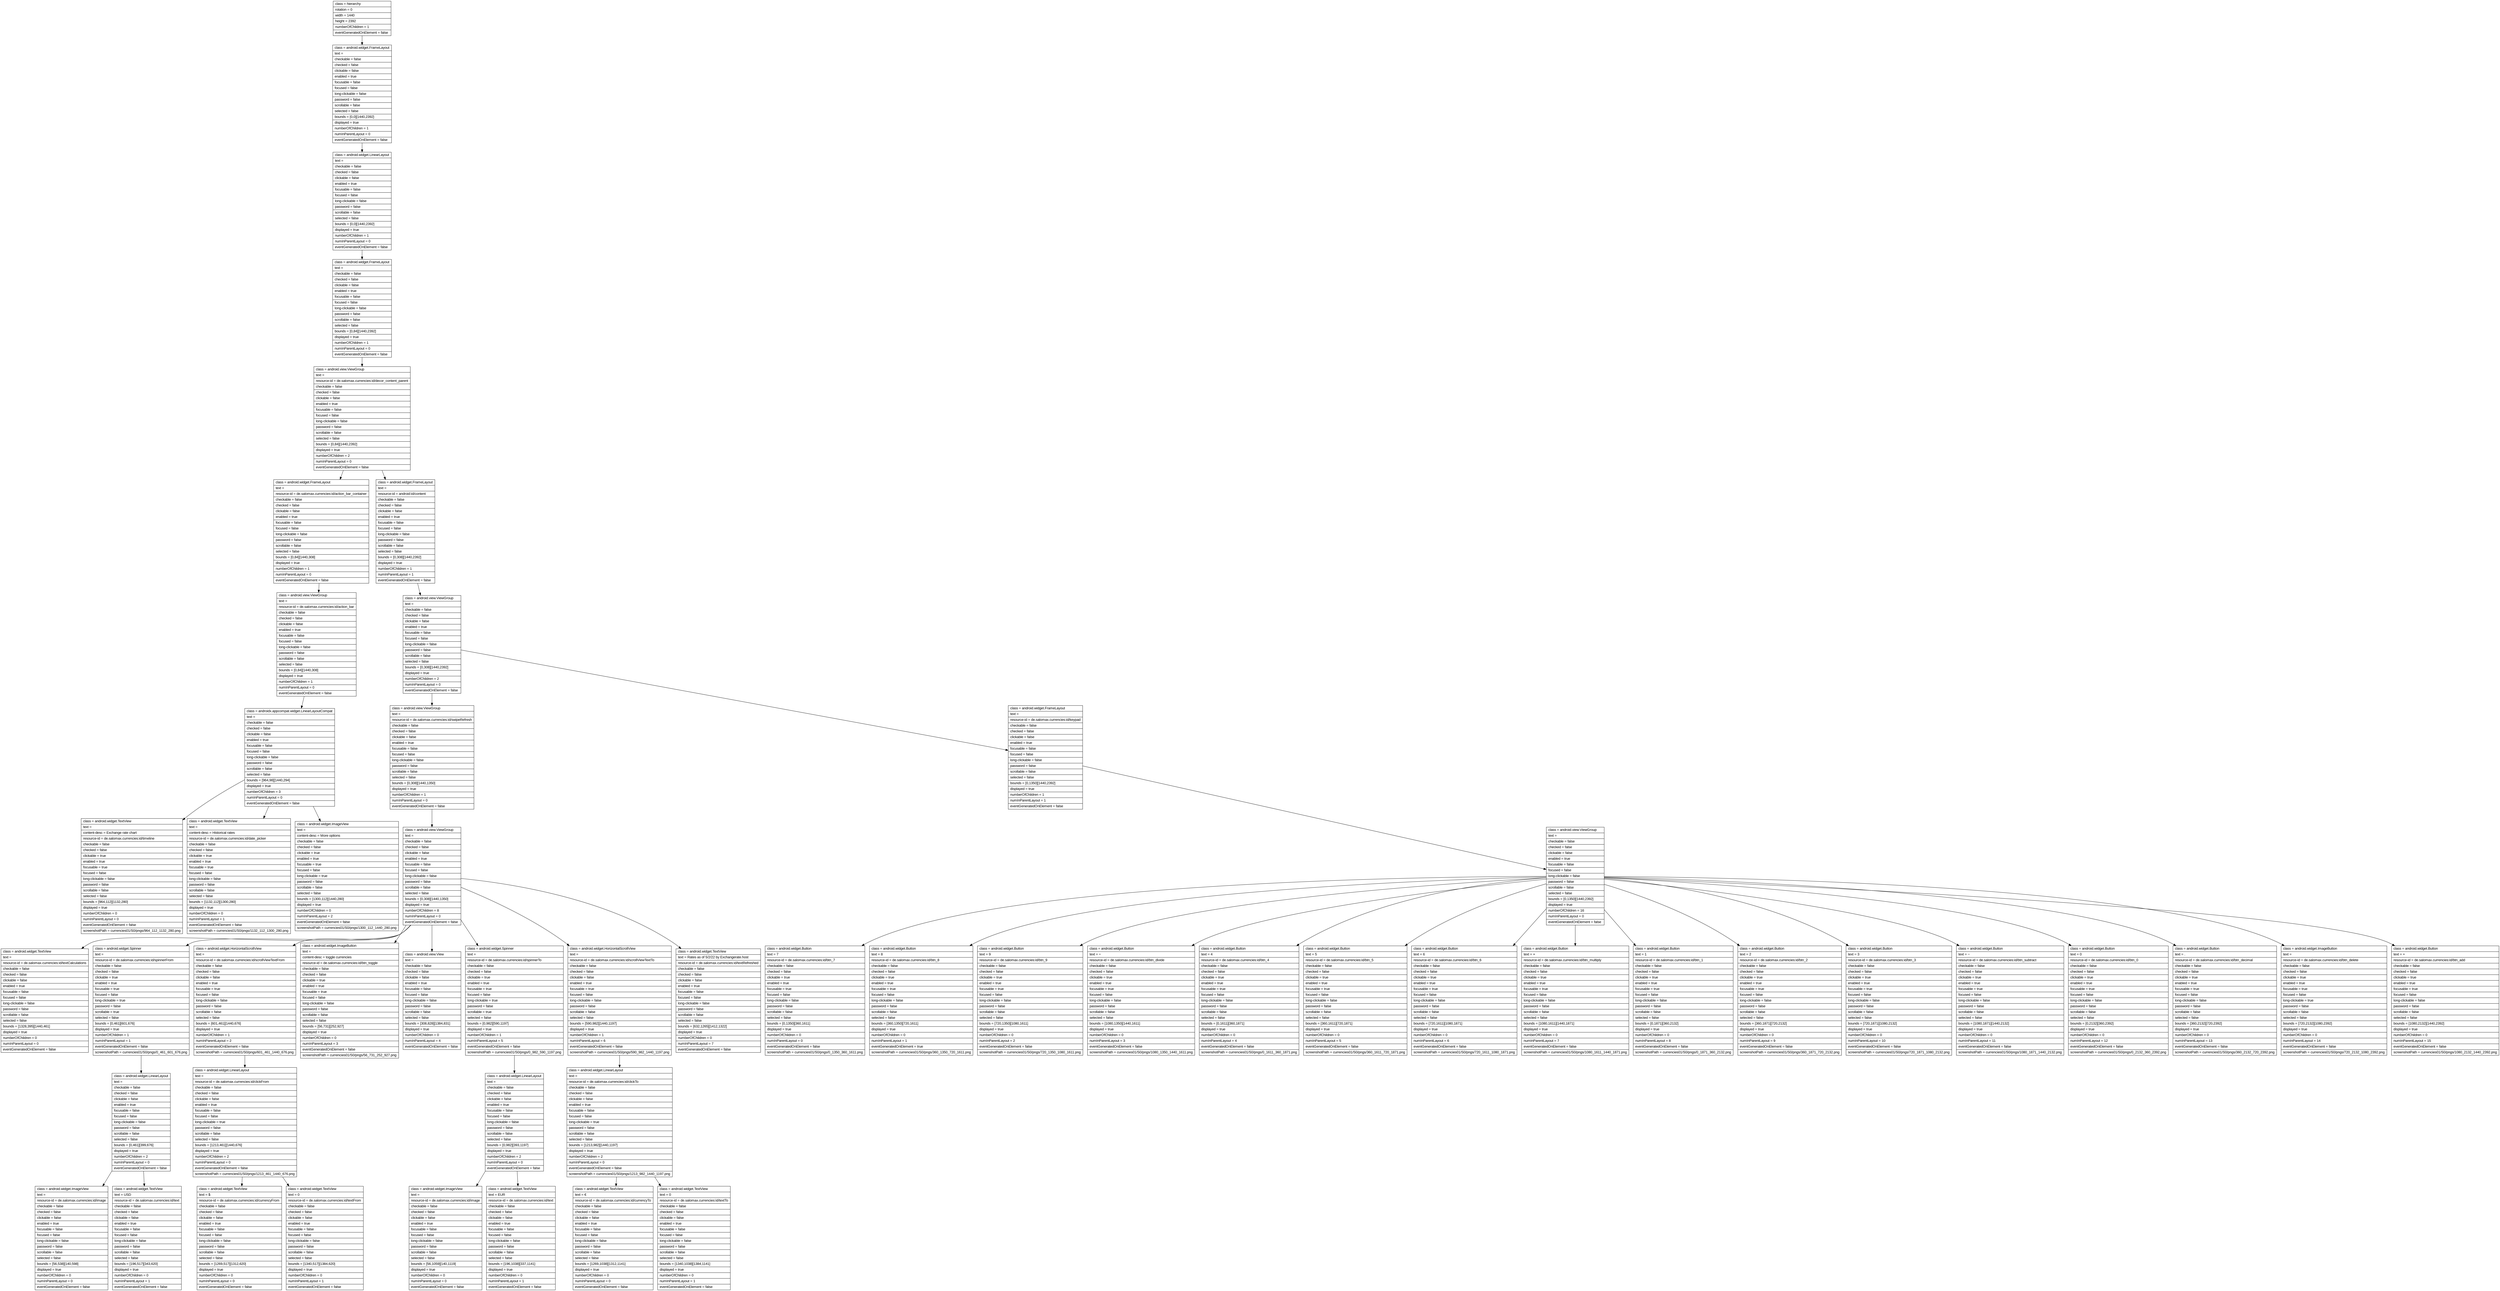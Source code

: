 digraph Layout {

	node [shape=record fontname=Arial];

	0	[label="{class = hierarchy\l|rotation = 0\l|width = 1440\l|height = 2392\l|numberOfChildren = 1\l|eventGeneratedOnElement = false \l}"]
	1	[label="{class = android.widget.FrameLayout\l|text = \l|checkable = false\l|checked = false\l|clickable = false\l|enabled = true\l|focusable = false\l|focused = false\l|long-clickable = false\l|password = false\l|scrollable = false\l|selected = false\l|bounds = [0,0][1440,2392]\l|displayed = true\l|numberOfChildren = 1\l|numInParentLayout = 0\l|eventGeneratedOnElement = false \l}"]
	2	[label="{class = android.widget.LinearLayout\l|text = \l|checkable = false\l|checked = false\l|clickable = false\l|enabled = true\l|focusable = false\l|focused = false\l|long-clickable = false\l|password = false\l|scrollable = false\l|selected = false\l|bounds = [0,0][1440,2392]\l|displayed = true\l|numberOfChildren = 1\l|numInParentLayout = 0\l|eventGeneratedOnElement = false \l}"]
	3	[label="{class = android.widget.FrameLayout\l|text = \l|checkable = false\l|checked = false\l|clickable = false\l|enabled = true\l|focusable = false\l|focused = false\l|long-clickable = false\l|password = false\l|scrollable = false\l|selected = false\l|bounds = [0,84][1440,2392]\l|displayed = true\l|numberOfChildren = 1\l|numInParentLayout = 0\l|eventGeneratedOnElement = false \l}"]
	4	[label="{class = android.view.ViewGroup\l|text = \l|resource-id = de.salomax.currencies:id/decor_content_parent\l|checkable = false\l|checked = false\l|clickable = false\l|enabled = true\l|focusable = false\l|focused = false\l|long-clickable = false\l|password = false\l|scrollable = false\l|selected = false\l|bounds = [0,84][1440,2392]\l|displayed = true\l|numberOfChildren = 2\l|numInParentLayout = 0\l|eventGeneratedOnElement = false \l}"]
	5	[label="{class = android.widget.FrameLayout\l|text = \l|resource-id = de.salomax.currencies:id/action_bar_container\l|checkable = false\l|checked = false\l|clickable = false\l|enabled = true\l|focusable = false\l|focused = false\l|long-clickable = false\l|password = false\l|scrollable = false\l|selected = false\l|bounds = [0,84][1440,308]\l|displayed = true\l|numberOfChildren = 1\l|numInParentLayout = 0\l|eventGeneratedOnElement = false \l}"]
	6	[label="{class = android.widget.FrameLayout\l|text = \l|resource-id = android:id/content\l|checkable = false\l|checked = false\l|clickable = false\l|enabled = true\l|focusable = false\l|focused = false\l|long-clickable = false\l|password = false\l|scrollable = false\l|selected = false\l|bounds = [0,308][1440,2392]\l|displayed = true\l|numberOfChildren = 1\l|numInParentLayout = 1\l|eventGeneratedOnElement = false \l}"]
	7	[label="{class = android.view.ViewGroup\l|text = \l|resource-id = de.salomax.currencies:id/action_bar\l|checkable = false\l|checked = false\l|clickable = false\l|enabled = true\l|focusable = false\l|focused = false\l|long-clickable = false\l|password = false\l|scrollable = false\l|selected = false\l|bounds = [0,84][1440,308]\l|displayed = true\l|numberOfChildren = 1\l|numInParentLayout = 0\l|eventGeneratedOnElement = false \l}"]
	8	[label="{class = android.view.ViewGroup\l|text = \l|checkable = false\l|checked = false\l|clickable = false\l|enabled = true\l|focusable = false\l|focused = false\l|long-clickable = false\l|password = false\l|scrollable = false\l|selected = false\l|bounds = [0,308][1440,2392]\l|displayed = true\l|numberOfChildren = 2\l|numInParentLayout = 0\l|eventGeneratedOnElement = false \l}"]
	9	[label="{class = androidx.appcompat.widget.LinearLayoutCompat\l|text = \l|checkable = false\l|checked = false\l|clickable = false\l|enabled = true\l|focusable = false\l|focused = false\l|long-clickable = false\l|password = false\l|scrollable = false\l|selected = false\l|bounds = [964,98][1440,294]\l|displayed = true\l|numberOfChildren = 3\l|numInParentLayout = 0\l|eventGeneratedOnElement = false \l}"]
	10	[label="{class = android.view.ViewGroup\l|text = \l|resource-id = de.salomax.currencies:id/swipeRefresh\l|checkable = false\l|checked = false\l|clickable = false\l|enabled = true\l|focusable = false\l|focused = false\l|long-clickable = false\l|password = false\l|scrollable = false\l|selected = false\l|bounds = [0,308][1440,1350]\l|displayed = true\l|numberOfChildren = 1\l|numInParentLayout = 0\l|eventGeneratedOnElement = false \l}"]
	11	[label="{class = android.widget.FrameLayout\l|text = \l|resource-id = de.salomax.currencies:id/keypad\l|checkable = false\l|checked = false\l|clickable = false\l|enabled = true\l|focusable = false\l|focused = false\l|long-clickable = false\l|password = false\l|scrollable = false\l|selected = false\l|bounds = [0,1350][1440,2392]\l|displayed = true\l|numberOfChildren = 1\l|numInParentLayout = 1\l|eventGeneratedOnElement = false \l}"]
	12	[label="{class = android.widget.TextView\l|text = \l|content-desc = Exchange rate chart\l|resource-id = de.salomax.currencies:id/timeline\l|checkable = false\l|checked = false\l|clickable = true\l|enabled = true\l|focusable = true\l|focused = false\l|long-clickable = false\l|password = false\l|scrollable = false\l|selected = false\l|bounds = [964,112][1132,280]\l|displayed = true\l|numberOfChildren = 0\l|numInParentLayout = 0\l|eventGeneratedOnElement = false \l|screenshotPath = currencies01/S0/pngs/964_112_1132_280.png\l}"]
	13	[label="{class = android.widget.TextView\l|text = \l|content-desc = Historical rates\l|resource-id = de.salomax.currencies:id/date_picker\l|checkable = false\l|checked = false\l|clickable = true\l|enabled = true\l|focusable = true\l|focused = false\l|long-clickable = false\l|password = false\l|scrollable = false\l|selected = false\l|bounds = [1132,112][1300,280]\l|displayed = true\l|numberOfChildren = 0\l|numInParentLayout = 1\l|eventGeneratedOnElement = false \l|screenshotPath = currencies01/S0/pngs/1132_112_1300_280.png\l}"]
	14	[label="{class = android.widget.ImageView\l|text = \l|content-desc = More options\l|checkable = false\l|checked = false\l|clickable = true\l|enabled = true\l|focusable = true\l|focused = false\l|long-clickable = true\l|password = false\l|scrollable = false\l|selected = false\l|bounds = [1300,112][1440,280]\l|displayed = true\l|numberOfChildren = 0\l|numInParentLayout = 2\l|eventGeneratedOnElement = false \l|screenshotPath = currencies01/S0/pngs/1300_112_1440_280.png\l}"]
	15	[label="{class = android.view.ViewGroup\l|text = \l|checkable = false\l|checked = false\l|clickable = false\l|enabled = true\l|focusable = false\l|focused = false\l|long-clickable = false\l|password = false\l|scrollable = false\l|selected = false\l|bounds = [0,308][1440,1350]\l|displayed = true\l|numberOfChildren = 8\l|numInParentLayout = 0\l|eventGeneratedOnElement = false \l}"]
	16	[label="{class = android.view.ViewGroup\l|text = \l|checkable = false\l|checked = false\l|clickable = false\l|enabled = true\l|focusable = false\l|focused = false\l|long-clickable = false\l|password = false\l|scrollable = false\l|selected = false\l|bounds = [0,1350][1440,2392]\l|displayed = true\l|numberOfChildren = 16\l|numInParentLayout = 0\l|eventGeneratedOnElement = false \l}"]
	17	[label="{class = android.widget.TextView\l|text = \l|resource-id = de.salomax.currencies:id/textCalculations\l|checkable = false\l|checked = false\l|clickable = false\l|enabled = true\l|focusable = false\l|focused = false\l|long-clickable = false\l|password = false\l|scrollable = false\l|selected = false\l|bounds = [1328,395][1440,461]\l|displayed = true\l|numberOfChildren = 0\l|numInParentLayout = 0\l|eventGeneratedOnElement = false \l}"]
	18	[label="{class = android.widget.Spinner\l|text = \l|resource-id = de.salomax.currencies:id/spinnerFrom\l|checkable = false\l|checked = false\l|clickable = true\l|enabled = true\l|focusable = true\l|focused = false\l|long-clickable = true\l|password = false\l|scrollable = true\l|selected = false\l|bounds = [0,461][601,676]\l|displayed = true\l|numberOfChildren = 1\l|numInParentLayout = 1\l|eventGeneratedOnElement = false \l|screenshotPath = currencies01/S0/pngs/0_461_601_676.png\l}"]
	19	[label="{class = android.widget.HorizontalScrollView\l|text = \l|resource-id = de.salomax.currencies:id/scrollViewTextFrom\l|checkable = false\l|checked = false\l|clickable = false\l|enabled = true\l|focusable = true\l|focused = false\l|long-clickable = false\l|password = false\l|scrollable = false\l|selected = false\l|bounds = [601,461][1440,676]\l|displayed = true\l|numberOfChildren = 1\l|numInParentLayout = 2\l|eventGeneratedOnElement = false \l|screenshotPath = currencies01/S0/pngs/601_461_1440_676.png\l}"]
	20	[label="{class = android.widget.ImageButton\l|text = \l|content-desc = toggle currencies\l|resource-id = de.salomax.currencies:id/btn_toggle\l|checkable = false\l|checked = false\l|clickable = true\l|enabled = true\l|focusable = true\l|focused = false\l|long-clickable = false\l|password = false\l|scrollable = false\l|selected = false\l|bounds = [56,731][252,927]\l|displayed = true\l|numberOfChildren = 0\l|numInParentLayout = 3\l|eventGeneratedOnElement = false \l|screenshotPath = currencies01/S0/pngs/56_731_252_927.png\l}"]
	21	[label="{class = android.view.View\l|text = \l|checkable = false\l|checked = false\l|clickable = false\l|enabled = true\l|focusable = false\l|focused = false\l|long-clickable = false\l|password = false\l|scrollable = false\l|selected = false\l|bounds = [308,828][1384,831]\l|displayed = true\l|numberOfChildren = 0\l|numInParentLayout = 4\l|eventGeneratedOnElement = false \l}"]
	22	[label="{class = android.widget.Spinner\l|text = \l|resource-id = de.salomax.currencies:id/spinnerTo\l|checkable = false\l|checked = false\l|clickable = true\l|enabled = true\l|focusable = true\l|focused = false\l|long-clickable = true\l|password = false\l|scrollable = true\l|selected = false\l|bounds = [0,982][590,1197]\l|displayed = true\l|numberOfChildren = 1\l|numInParentLayout = 5\l|eventGeneratedOnElement = false \l|screenshotPath = currencies01/S0/pngs/0_982_590_1197.png\l}"]
	23	[label="{class = android.widget.HorizontalScrollView\l|text = \l|resource-id = de.salomax.currencies:id/scrollViewTextTo\l|checkable = false\l|checked = false\l|clickable = false\l|enabled = true\l|focusable = true\l|focused = false\l|long-clickable = false\l|password = false\l|scrollable = false\l|selected = false\l|bounds = [590,982][1440,1197]\l|displayed = true\l|numberOfChildren = 1\l|numInParentLayout = 6\l|eventGeneratedOnElement = false \l|screenshotPath = currencies01/S0/pngs/590_982_1440_1197.png\l}"]
	24	[label="{class = android.widget.TextView\l|text = Rates as of 5/2/22 by Exchangerate.host\l|resource-id = de.salomax.currencies:id/textRefreshed\l|checkable = false\l|checked = false\l|clickable = false\l|enabled = true\l|focusable = false\l|focused = false\l|long-clickable = false\l|password = false\l|scrollable = false\l|selected = false\l|bounds = [632,1265][1412,1322]\l|displayed = true\l|numberOfChildren = 0\l|numInParentLayout = 7\l|eventGeneratedOnElement = false \l}"]
	25	[label="{class = android.widget.Button\l|text = 7\l|resource-id = de.salomax.currencies:id/btn_7\l|checkable = false\l|checked = false\l|clickable = true\l|enabled = true\l|focusable = true\l|focused = false\l|long-clickable = false\l|password = false\l|scrollable = false\l|selected = false\l|bounds = [0,1350][360,1611]\l|displayed = true\l|numberOfChildren = 0\l|numInParentLayout = 0\l|eventGeneratedOnElement = false \l|screenshotPath = currencies01/S0/pngs/0_1350_360_1611.png\l}"]
	26	[label="{class = android.widget.Button\l|text = 8\l|resource-id = de.salomax.currencies:id/btn_8\l|checkable = false\l|checked = false\l|clickable = true\l|enabled = true\l|focusable = true\l|focused = false\l|long-clickable = false\l|password = false\l|scrollable = false\l|selected = false\l|bounds = [360,1350][720,1611]\l|displayed = true\l|numberOfChildren = 0\l|numInParentLayout = 1\l|eventGeneratedOnElement = true \l|screenshotPath = currencies01/S0/pngs/360_1350_720_1611.png\l}"]
	27	[label="{class = android.widget.Button\l|text = 9\l|resource-id = de.salomax.currencies:id/btn_9\l|checkable = false\l|checked = false\l|clickable = true\l|enabled = true\l|focusable = true\l|focused = false\l|long-clickable = false\l|password = false\l|scrollable = false\l|selected = false\l|bounds = [720,1350][1080,1611]\l|displayed = true\l|numberOfChildren = 0\l|numInParentLayout = 2\l|eventGeneratedOnElement = false \l|screenshotPath = currencies01/S0/pngs/720_1350_1080_1611.png\l}"]
	28	[label="{class = android.widget.Button\l|text = ÷\l|resource-id = de.salomax.currencies:id/btn_divide\l|checkable = false\l|checked = false\l|clickable = true\l|enabled = true\l|focusable = true\l|focused = false\l|long-clickable = false\l|password = false\l|scrollable = false\l|selected = false\l|bounds = [1080,1350][1440,1611]\l|displayed = true\l|numberOfChildren = 0\l|numInParentLayout = 3\l|eventGeneratedOnElement = false \l|screenshotPath = currencies01/S0/pngs/1080_1350_1440_1611.png\l}"]
	29	[label="{class = android.widget.Button\l|text = 4\l|resource-id = de.salomax.currencies:id/btn_4\l|checkable = false\l|checked = false\l|clickable = true\l|enabled = true\l|focusable = true\l|focused = false\l|long-clickable = false\l|password = false\l|scrollable = false\l|selected = false\l|bounds = [0,1611][360,1871]\l|displayed = true\l|numberOfChildren = 0\l|numInParentLayout = 4\l|eventGeneratedOnElement = false \l|screenshotPath = currencies01/S0/pngs/0_1611_360_1871.png\l}"]
	30	[label="{class = android.widget.Button\l|text = 5\l|resource-id = de.salomax.currencies:id/btn_5\l|checkable = false\l|checked = false\l|clickable = true\l|enabled = true\l|focusable = true\l|focused = false\l|long-clickable = false\l|password = false\l|scrollable = false\l|selected = false\l|bounds = [360,1611][720,1871]\l|displayed = true\l|numberOfChildren = 0\l|numInParentLayout = 5\l|eventGeneratedOnElement = false \l|screenshotPath = currencies01/S0/pngs/360_1611_720_1871.png\l}"]
	31	[label="{class = android.widget.Button\l|text = 6\l|resource-id = de.salomax.currencies:id/btn_6\l|checkable = false\l|checked = false\l|clickable = true\l|enabled = true\l|focusable = true\l|focused = false\l|long-clickable = false\l|password = false\l|scrollable = false\l|selected = false\l|bounds = [720,1611][1080,1871]\l|displayed = true\l|numberOfChildren = 0\l|numInParentLayout = 6\l|eventGeneratedOnElement = false \l|screenshotPath = currencies01/S0/pngs/720_1611_1080_1871.png\l}"]
	32	[label="{class = android.widget.Button\l|text = ×\l|resource-id = de.salomax.currencies:id/btn_multiply\l|checkable = false\l|checked = false\l|clickable = true\l|enabled = true\l|focusable = true\l|focused = false\l|long-clickable = false\l|password = false\l|scrollable = false\l|selected = false\l|bounds = [1080,1611][1440,1871]\l|displayed = true\l|numberOfChildren = 0\l|numInParentLayout = 7\l|eventGeneratedOnElement = false \l|screenshotPath = currencies01/S0/pngs/1080_1611_1440_1871.png\l}"]
	33	[label="{class = android.widget.Button\l|text = 1\l|resource-id = de.salomax.currencies:id/btn_1\l|checkable = false\l|checked = false\l|clickable = true\l|enabled = true\l|focusable = true\l|focused = false\l|long-clickable = false\l|password = false\l|scrollable = false\l|selected = false\l|bounds = [0,1871][360,2132]\l|displayed = true\l|numberOfChildren = 0\l|numInParentLayout = 8\l|eventGeneratedOnElement = false \l|screenshotPath = currencies01/S0/pngs/0_1871_360_2132.png\l}"]
	34	[label="{class = android.widget.Button\l|text = 2\l|resource-id = de.salomax.currencies:id/btn_2\l|checkable = false\l|checked = false\l|clickable = true\l|enabled = true\l|focusable = true\l|focused = false\l|long-clickable = false\l|password = false\l|scrollable = false\l|selected = false\l|bounds = [360,1871][720,2132]\l|displayed = true\l|numberOfChildren = 0\l|numInParentLayout = 9\l|eventGeneratedOnElement = false \l|screenshotPath = currencies01/S0/pngs/360_1871_720_2132.png\l}"]
	35	[label="{class = android.widget.Button\l|text = 3\l|resource-id = de.salomax.currencies:id/btn_3\l|checkable = false\l|checked = false\l|clickable = true\l|enabled = true\l|focusable = true\l|focused = false\l|long-clickable = false\l|password = false\l|scrollable = false\l|selected = false\l|bounds = [720,1871][1080,2132]\l|displayed = true\l|numberOfChildren = 0\l|numInParentLayout = 10\l|eventGeneratedOnElement = false \l|screenshotPath = currencies01/S0/pngs/720_1871_1080_2132.png\l}"]
	36	[label="{class = android.widget.Button\l|text = −\l|resource-id = de.salomax.currencies:id/btn_subtract\l|checkable = false\l|checked = false\l|clickable = true\l|enabled = true\l|focusable = true\l|focused = false\l|long-clickable = false\l|password = false\l|scrollable = false\l|selected = false\l|bounds = [1080,1871][1440,2132]\l|displayed = true\l|numberOfChildren = 0\l|numInParentLayout = 11\l|eventGeneratedOnElement = false \l|screenshotPath = currencies01/S0/pngs/1080_1871_1440_2132.png\l}"]
	37	[label="{class = android.widget.Button\l|text = 0\l|resource-id = de.salomax.currencies:id/btn_0\l|checkable = false\l|checked = false\l|clickable = true\l|enabled = true\l|focusable = true\l|focused = false\l|long-clickable = false\l|password = false\l|scrollable = false\l|selected = false\l|bounds = [0,2132][360,2392]\l|displayed = true\l|numberOfChildren = 0\l|numInParentLayout = 12\l|eventGeneratedOnElement = false \l|screenshotPath = currencies01/S0/pngs/0_2132_360_2392.png\l}"]
	38	[label="{class = android.widget.Button\l|text = .\l|resource-id = de.salomax.currencies:id/btn_decimal\l|checkable = false\l|checked = false\l|clickable = true\l|enabled = true\l|focusable = true\l|focused = false\l|long-clickable = false\l|password = false\l|scrollable = false\l|selected = false\l|bounds = [360,2132][720,2392]\l|displayed = true\l|numberOfChildren = 0\l|numInParentLayout = 13\l|eventGeneratedOnElement = false \l|screenshotPath = currencies01/S0/pngs/360_2132_720_2392.png\l}"]
	39	[label="{class = android.widget.ImageButton\l|text = \l|resource-id = de.salomax.currencies:id/btn_delete\l|checkable = false\l|checked = false\l|clickable = true\l|enabled = true\l|focusable = true\l|focused = false\l|long-clickable = true\l|password = false\l|scrollable = false\l|selected = false\l|bounds = [720,2132][1080,2392]\l|displayed = true\l|numberOfChildren = 0\l|numInParentLayout = 14\l|eventGeneratedOnElement = false \l|screenshotPath = currencies01/S0/pngs/720_2132_1080_2392.png\l}"]
	40	[label="{class = android.widget.Button\l|text = +\l|resource-id = de.salomax.currencies:id/btn_add\l|checkable = false\l|checked = false\l|clickable = true\l|enabled = true\l|focusable = true\l|focused = false\l|long-clickable = false\l|password = false\l|scrollable = false\l|selected = false\l|bounds = [1080,2132][1440,2392]\l|displayed = true\l|numberOfChildren = 0\l|numInParentLayout = 15\l|eventGeneratedOnElement = false \l|screenshotPath = currencies01/S0/pngs/1080_2132_1440_2392.png\l}"]
	41	[label="{class = android.widget.LinearLayout\l|text = \l|checkable = false\l|checked = false\l|clickable = false\l|enabled = true\l|focusable = false\l|focused = false\l|long-clickable = false\l|password = false\l|scrollable = false\l|selected = false\l|bounds = [0,461][399,676]\l|displayed = true\l|numberOfChildren = 2\l|numInParentLayout = 0\l|eventGeneratedOnElement = false \l}"]
	42	[label="{class = android.widget.LinearLayout\l|text = \l|resource-id = de.salomax.currencies:id/clickFrom\l|checkable = false\l|checked = false\l|clickable = false\l|enabled = true\l|focusable = false\l|focused = false\l|long-clickable = true\l|password = false\l|scrollable = false\l|selected = false\l|bounds = [1213,461][1440,676]\l|displayed = true\l|numberOfChildren = 2\l|numInParentLayout = 0\l|eventGeneratedOnElement = false \l|screenshotPath = currencies01/S0/pngs/1213_461_1440_676.png\l}"]
	43	[label="{class = android.widget.LinearLayout\l|text = \l|checkable = false\l|checked = false\l|clickable = false\l|enabled = true\l|focusable = false\l|focused = false\l|long-clickable = false\l|password = false\l|scrollable = false\l|selected = false\l|bounds = [0,982][393,1197]\l|displayed = true\l|numberOfChildren = 2\l|numInParentLayout = 0\l|eventGeneratedOnElement = false \l}"]
	44	[label="{class = android.widget.LinearLayout\l|text = \l|resource-id = de.salomax.currencies:id/clickTo\l|checkable = false\l|checked = false\l|clickable = false\l|enabled = true\l|focusable = false\l|focused = false\l|long-clickable = true\l|password = false\l|scrollable = false\l|selected = false\l|bounds = [1213,982][1440,1197]\l|displayed = true\l|numberOfChildren = 2\l|numInParentLayout = 0\l|eventGeneratedOnElement = false \l|screenshotPath = currencies01/S0/pngs/1213_982_1440_1197.png\l}"]
	45	[label="{class = android.widget.ImageView\l|text = \l|resource-id = de.salomax.currencies:id/image\l|checkable = false\l|checked = false\l|clickable = false\l|enabled = true\l|focusable = false\l|focused = false\l|long-clickable = false\l|password = false\l|scrollable = false\l|selected = false\l|bounds = [56,538][140,598]\l|displayed = true\l|numberOfChildren = 0\l|numInParentLayout = 0\l|eventGeneratedOnElement = false \l}"]
	46	[label="{class = android.widget.TextView\l|text = USD\l|resource-id = de.salomax.currencies:id/text\l|checkable = false\l|checked = false\l|clickable = false\l|enabled = true\l|focusable = false\l|focused = false\l|long-clickable = false\l|password = false\l|scrollable = false\l|selected = false\l|bounds = [196,517][343,620]\l|displayed = true\l|numberOfChildren = 0\l|numInParentLayout = 1\l|eventGeneratedOnElement = false \l}"]
	47	[label="{class = android.widget.TextView\l|text = $\l|resource-id = de.salomax.currencies:id/currencyFrom\l|checkable = false\l|checked = false\l|clickable = false\l|enabled = true\l|focusable = false\l|focused = false\l|long-clickable = false\l|password = false\l|scrollable = false\l|selected = false\l|bounds = [1269,517][1312,620]\l|displayed = true\l|numberOfChildren = 0\l|numInParentLayout = 0\l|eventGeneratedOnElement = false \l}"]
	48	[label="{class = android.widget.TextView\l|text = 0\l|resource-id = de.salomax.currencies:id/textFrom\l|checkable = false\l|checked = false\l|clickable = false\l|enabled = true\l|focusable = false\l|focused = false\l|long-clickable = false\l|password = false\l|scrollable = false\l|selected = false\l|bounds = [1340,517][1384,620]\l|displayed = true\l|numberOfChildren = 0\l|numInParentLayout = 1\l|eventGeneratedOnElement = false \l}"]
	49	[label="{class = android.widget.ImageView\l|text = \l|resource-id = de.salomax.currencies:id/image\l|checkable = false\l|checked = false\l|clickable = false\l|enabled = true\l|focusable = false\l|focused = false\l|long-clickable = false\l|password = false\l|scrollable = false\l|selected = false\l|bounds = [56,1059][140,1119]\l|displayed = true\l|numberOfChildren = 0\l|numInParentLayout = 0\l|eventGeneratedOnElement = false \l}"]
	50	[label="{class = android.widget.TextView\l|text = EUR\l|resource-id = de.salomax.currencies:id/text\l|checkable = false\l|checked = false\l|clickable = false\l|enabled = true\l|focusable = false\l|focused = false\l|long-clickable = false\l|password = false\l|scrollable = false\l|selected = false\l|bounds = [196,1038][337,1141]\l|displayed = true\l|numberOfChildren = 0\l|numInParentLayout = 1\l|eventGeneratedOnElement = false \l}"]
	51	[label="{class = android.widget.TextView\l|text = €\l|resource-id = de.salomax.currencies:id/currencyTo\l|checkable = false\l|checked = false\l|clickable = false\l|enabled = true\l|focusable = false\l|focused = false\l|long-clickable = false\l|password = false\l|scrollable = false\l|selected = false\l|bounds = [1269,1038][1312,1141]\l|displayed = true\l|numberOfChildren = 0\l|numInParentLayout = 0\l|eventGeneratedOnElement = false \l}"]
	52	[label="{class = android.widget.TextView\l|text = 0\l|resource-id = de.salomax.currencies:id/textTo\l|checkable = false\l|checked = false\l|clickable = false\l|enabled = true\l|focusable = false\l|focused = false\l|long-clickable = false\l|password = false\l|scrollable = false\l|selected = false\l|bounds = [1340,1038][1384,1141]\l|displayed = true\l|numberOfChildren = 0\l|numInParentLayout = 1\l|eventGeneratedOnElement = false \l}"]


	0 -> 1
	1 -> 2
	2 -> 3
	3 -> 4
	4 -> 5
	4 -> 6
	5 -> 7
	6 -> 8
	7 -> 9
	8 -> 10
	8 -> 11
	9 -> 12
	9 -> 13
	9 -> 14
	10 -> 15
	11 -> 16
	15 -> 17
	15 -> 18
	15 -> 19
	15 -> 20
	15 -> 21
	15 -> 22
	15 -> 23
	15 -> 24
	16 -> 25
	16 -> 26
	16 -> 27
	16 -> 28
	16 -> 29
	16 -> 30
	16 -> 31
	16 -> 32
	16 -> 33
	16 -> 34
	16 -> 35
	16 -> 36
	16 -> 37
	16 -> 38
	16 -> 39
	16 -> 40
	18 -> 41
	19 -> 42
	22 -> 43
	23 -> 44
	41 -> 45
	41 -> 46
	42 -> 47
	42 -> 48
	43 -> 49
	43 -> 50
	44 -> 51
	44 -> 52


}